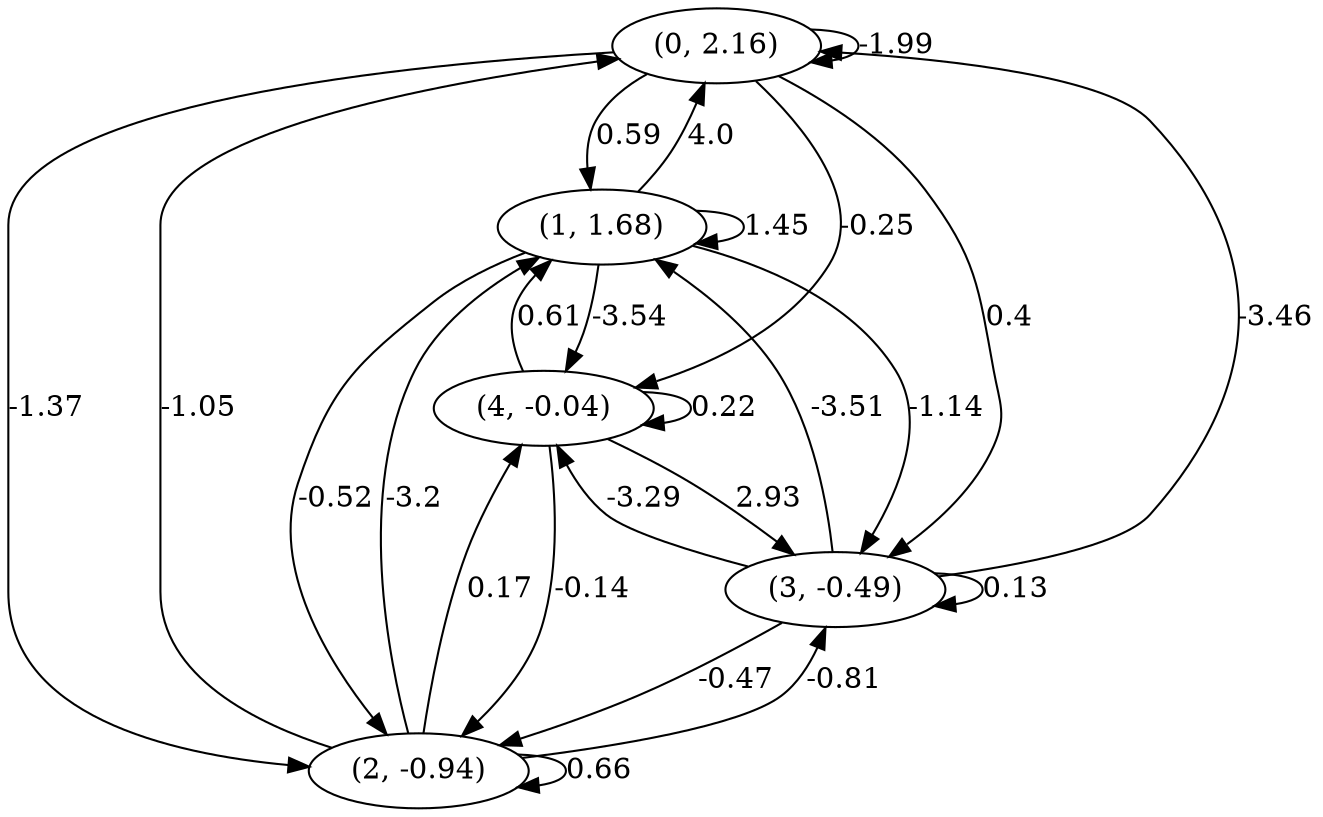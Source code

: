 digraph {
    0 [ label = "(0, 2.16)" ]
    1 [ label = "(1, 1.68)" ]
    2 [ label = "(2, -0.94)" ]
    3 [ label = "(3, -0.49)" ]
    4 [ label = "(4, -0.04)" ]
    0 -> 0 [ label = "-1.99" ]
    1 -> 1 [ label = "1.45" ]
    2 -> 2 [ label = "0.66" ]
    3 -> 3 [ label = "0.13" ]
    4 -> 4 [ label = "0.22" ]
    1 -> 0 [ label = "4.0" ]
    2 -> 0 [ label = "-1.05" ]
    3 -> 0 [ label = "-3.46" ]
    0 -> 1 [ label = "0.59" ]
    2 -> 1 [ label = "-3.2" ]
    3 -> 1 [ label = "-3.51" ]
    4 -> 1 [ label = "0.61" ]
    0 -> 2 [ label = "-1.37" ]
    1 -> 2 [ label = "-0.52" ]
    3 -> 2 [ label = "-0.47" ]
    4 -> 2 [ label = "-0.14" ]
    0 -> 3 [ label = "0.4" ]
    1 -> 3 [ label = "-1.14" ]
    2 -> 3 [ label = "-0.81" ]
    4 -> 3 [ label = "2.93" ]
    0 -> 4 [ label = "-0.25" ]
    1 -> 4 [ label = "-3.54" ]
    2 -> 4 [ label = "0.17" ]
    3 -> 4 [ label = "-3.29" ]
}

